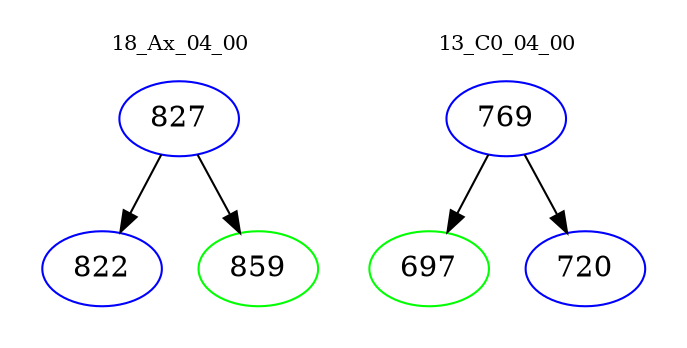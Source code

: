 digraph{
subgraph cluster_0 {
color = white
label = "18_Ax_04_00";
fontsize=10;
T0_827 [label="827", color="blue"]
T0_827 -> T0_822 [color="black"]
T0_822 [label="822", color="blue"]
T0_827 -> T0_859 [color="black"]
T0_859 [label="859", color="green"]
}
subgraph cluster_1 {
color = white
label = "13_C0_04_00";
fontsize=10;
T1_769 [label="769", color="blue"]
T1_769 -> T1_697 [color="black"]
T1_697 [label="697", color="green"]
T1_769 -> T1_720 [color="black"]
T1_720 [label="720", color="blue"]
}
}
